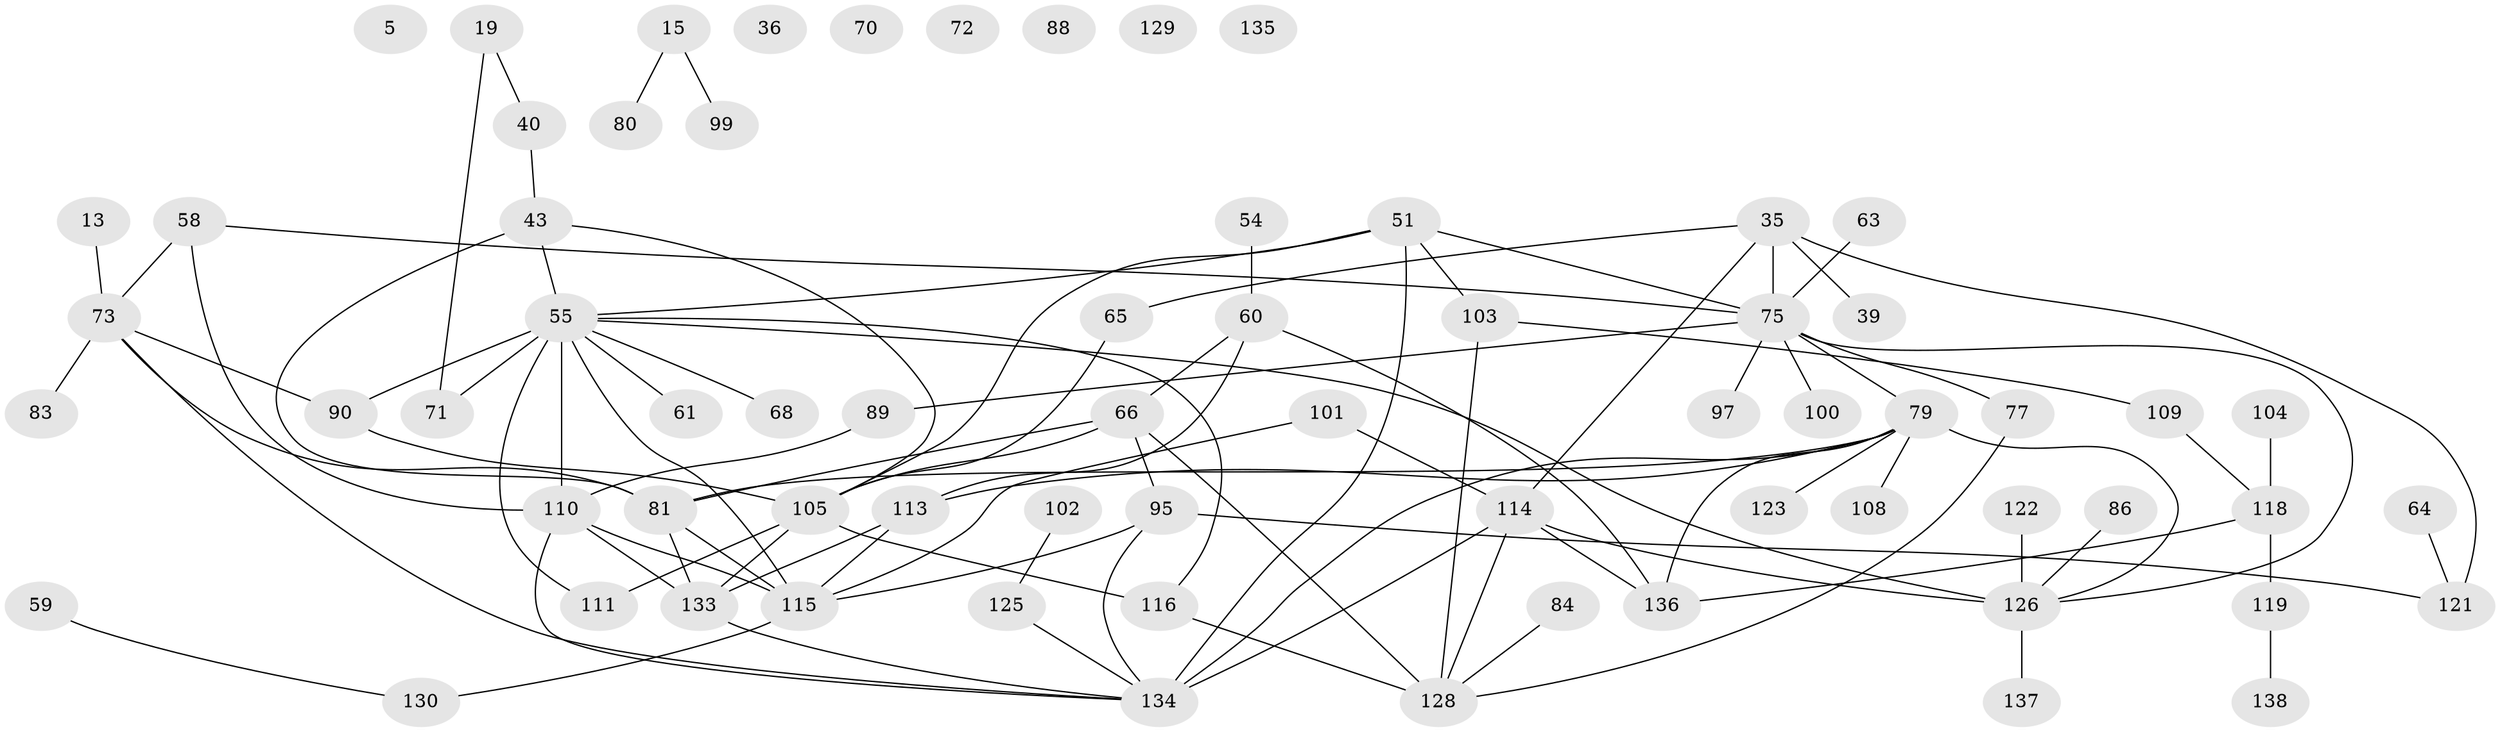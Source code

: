 // original degree distribution, {4: 0.16666666666666666, 2: 0.2463768115942029, 0: 0.050724637681159424, 1: 0.2246376811594203, 3: 0.16666666666666666, 6: 0.043478260869565216, 7: 0.028985507246376812, 5: 0.07246376811594203}
// Generated by graph-tools (version 1.1) at 2025/39/03/09/25 04:39:17]
// undirected, 69 vertices, 98 edges
graph export_dot {
graph [start="1"]
  node [color=gray90,style=filled];
  5;
  13;
  15;
  19;
  35 [super="+27"];
  36;
  39;
  40;
  43;
  51 [super="+44"];
  54;
  55 [super="+20+1+17"];
  58;
  59;
  60;
  61;
  63;
  64;
  65;
  66 [super="+34+37"];
  68;
  70;
  71;
  72;
  73 [super="+67+33"];
  75 [super="+52+29"];
  77 [super="+9"];
  79 [super="+74+6"];
  80;
  81 [super="+16"];
  83;
  84;
  86;
  88;
  89;
  90;
  95 [super="+76+69"];
  97 [super="+8"];
  99;
  100;
  101;
  102;
  103;
  104;
  105 [super="+7+14"];
  108;
  109 [super="+11+53+107"];
  110 [super="+48+106"];
  111 [super="+2+94"];
  113;
  114 [super="+96"];
  115 [super="+46+92"];
  116 [super="+85"];
  118;
  119;
  121 [super="+42"];
  122;
  123;
  125 [super="+98"];
  126 [super="+124"];
  128 [super="+49+62+50+127+120"];
  129;
  130;
  133 [super="+47"];
  134 [super="+93+131+132"];
  135;
  136 [super="+56"];
  137;
  138;
  13 -- 73;
  15 -- 80;
  15 -- 99;
  19 -- 40;
  19 -- 71;
  35 -- 114 [weight=2];
  35 -- 75 [weight=2];
  35 -- 65;
  35 -- 39;
  35 -- 121 [weight=2];
  40 -- 43;
  43 -- 81;
  43 -- 105;
  43 -- 55;
  51 -- 103;
  51 -- 105;
  51 -- 55;
  51 -- 75;
  51 -- 134;
  54 -- 60;
  55 -- 71;
  55 -- 90;
  55 -- 61;
  55 -- 111 [weight=3];
  55 -- 116;
  55 -- 68;
  55 -- 110 [weight=2];
  55 -- 115;
  55 -- 126 [weight=2];
  58 -- 73;
  58 -- 75;
  58 -- 110;
  59 -- 130;
  60 -- 113;
  60 -- 136;
  60 -- 66;
  63 -- 75;
  64 -- 121;
  65 -- 105;
  66 -- 128 [weight=2];
  66 -- 81;
  66 -- 105;
  66 -- 95;
  73 -- 81 [weight=2];
  73 -- 83;
  73 -- 90;
  73 -- 134;
  75 -- 100;
  75 -- 77 [weight=2];
  75 -- 79;
  75 -- 97;
  75 -- 89;
  75 -- 126;
  77 -- 128;
  79 -- 134;
  79 -- 136;
  79 -- 108;
  79 -- 113;
  79 -- 81;
  79 -- 123;
  79 -- 126;
  81 -- 133 [weight=2];
  81 -- 115 [weight=2];
  84 -- 128;
  86 -- 126;
  89 -- 110;
  90 -- 105;
  95 -- 115;
  95 -- 121;
  95 -- 134;
  101 -- 115;
  101 -- 114;
  102 -- 125;
  103 -- 109;
  103 -- 128;
  104 -- 118;
  105 -- 111 [weight=2];
  105 -- 133;
  105 -- 116;
  109 -- 118;
  110 -- 133;
  110 -- 115;
  110 -- 134;
  113 -- 133 [weight=2];
  113 -- 115;
  114 -- 136 [weight=3];
  114 -- 134 [weight=3];
  114 -- 128 [weight=2];
  114 -- 126 [weight=2];
  115 -- 130;
  116 -- 128;
  118 -- 119;
  118 -- 136;
  119 -- 138;
  122 -- 126;
  125 -- 134;
  126 -- 137;
  133 -- 134;
}
